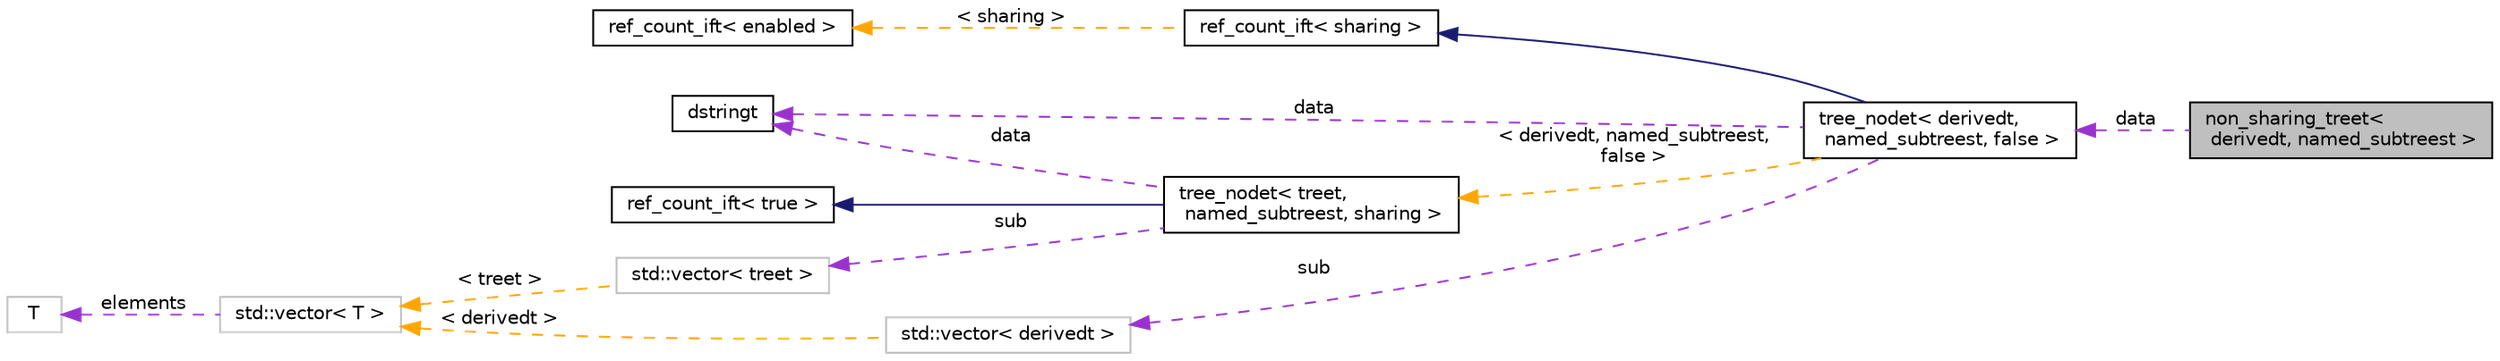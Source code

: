 digraph "non_sharing_treet&lt; derivedt, named_subtreest &gt;"
{
 // LATEX_PDF_SIZE
  bgcolor="transparent";
  edge [fontname="Helvetica",fontsize="10",labelfontname="Helvetica",labelfontsize="10"];
  node [fontname="Helvetica",fontsize="10",shape=record];
  rankdir="LR";
  Node1 [label="non_sharing_treet\<\l derivedt, named_subtreest \>",height=0.2,width=0.4,color="black", fillcolor="grey75", style="filled", fontcolor="black",tooltip="Base class for tree-like data structures without sharing."];
  Node2 -> Node1 [dir="back",color="darkorchid3",fontsize="10",style="dashed",label=" data" ,fontname="Helvetica"];
  Node2 [label="tree_nodet\< derivedt,\l named_subtreest, false \>",height=0.2,width=0.4,color="black",URL="$classtree__nodet.html",tooltip=" "];
  Node3 -> Node2 [dir="back",color="midnightblue",fontsize="10",style="solid",fontname="Helvetica"];
  Node3 [label="ref_count_ift\< sharing \>",height=0.2,width=0.4,color="black",URL="$structref__count__ift.html",tooltip=" "];
  Node4 -> Node3 [dir="back",color="orange",fontsize="10",style="dashed",label=" \< sharing \>" ,fontname="Helvetica"];
  Node4 [label="ref_count_ift\< enabled \>",height=0.2,width=0.4,color="black",URL="$structref__count__ift.html",tooltip="Used in tree_nodet for activating or not reference counting."];
  Node5 -> Node2 [dir="back",color="darkorchid3",fontsize="10",style="dashed",label=" sub" ,fontname="Helvetica"];
  Node5 [label="std::vector\< derivedt \>",height=0.2,width=0.4,color="grey75",tooltip=" "];
  Node6 -> Node5 [dir="back",color="orange",fontsize="10",style="dashed",label=" \< derivedt \>" ,fontname="Helvetica"];
  Node6 [label="std::vector\< T \>",height=0.2,width=0.4,color="grey75",tooltip="STL class."];
  Node7 -> Node6 [dir="back",color="darkorchid3",fontsize="10",style="dashed",label=" elements" ,fontname="Helvetica"];
  Node7 [label="T",height=0.2,width=0.4,color="grey75",tooltip=" "];
  Node8 -> Node2 [dir="back",color="darkorchid3",fontsize="10",style="dashed",label=" data" ,fontname="Helvetica"];
  Node8 [label="dstringt",height=0.2,width=0.4,color="black",URL="$classdstringt.html",tooltip="dstringt has one field, an unsigned integer no which is an index into a static table of strings."];
  Node9 -> Node2 [dir="back",color="orange",fontsize="10",style="dashed",label=" \< derivedt, named_subtreest,\l false \>" ,fontname="Helvetica"];
  Node9 [label="tree_nodet\< treet,\l named_subtreest, sharing \>",height=0.2,width=0.4,color="black",URL="$classtree__nodet.html",tooltip="A node with data in a tree, it contains:"];
  Node10 -> Node9 [dir="back",color="midnightblue",fontsize="10",style="solid",fontname="Helvetica"];
  Node10 [label="ref_count_ift\< true \>",height=0.2,width=0.4,color="black",URL="$structref__count__ift_3_01true_01_4.html",tooltip=" "];
  Node11 -> Node9 [dir="back",color="darkorchid3",fontsize="10",style="dashed",label=" sub" ,fontname="Helvetica"];
  Node11 [label="std::vector\< treet \>",height=0.2,width=0.4,color="grey75",tooltip=" "];
  Node6 -> Node11 [dir="back",color="orange",fontsize="10",style="dashed",label=" \< treet \>" ,fontname="Helvetica"];
  Node8 -> Node9 [dir="back",color="darkorchid3",fontsize="10",style="dashed",label=" data" ,fontname="Helvetica"];
}
